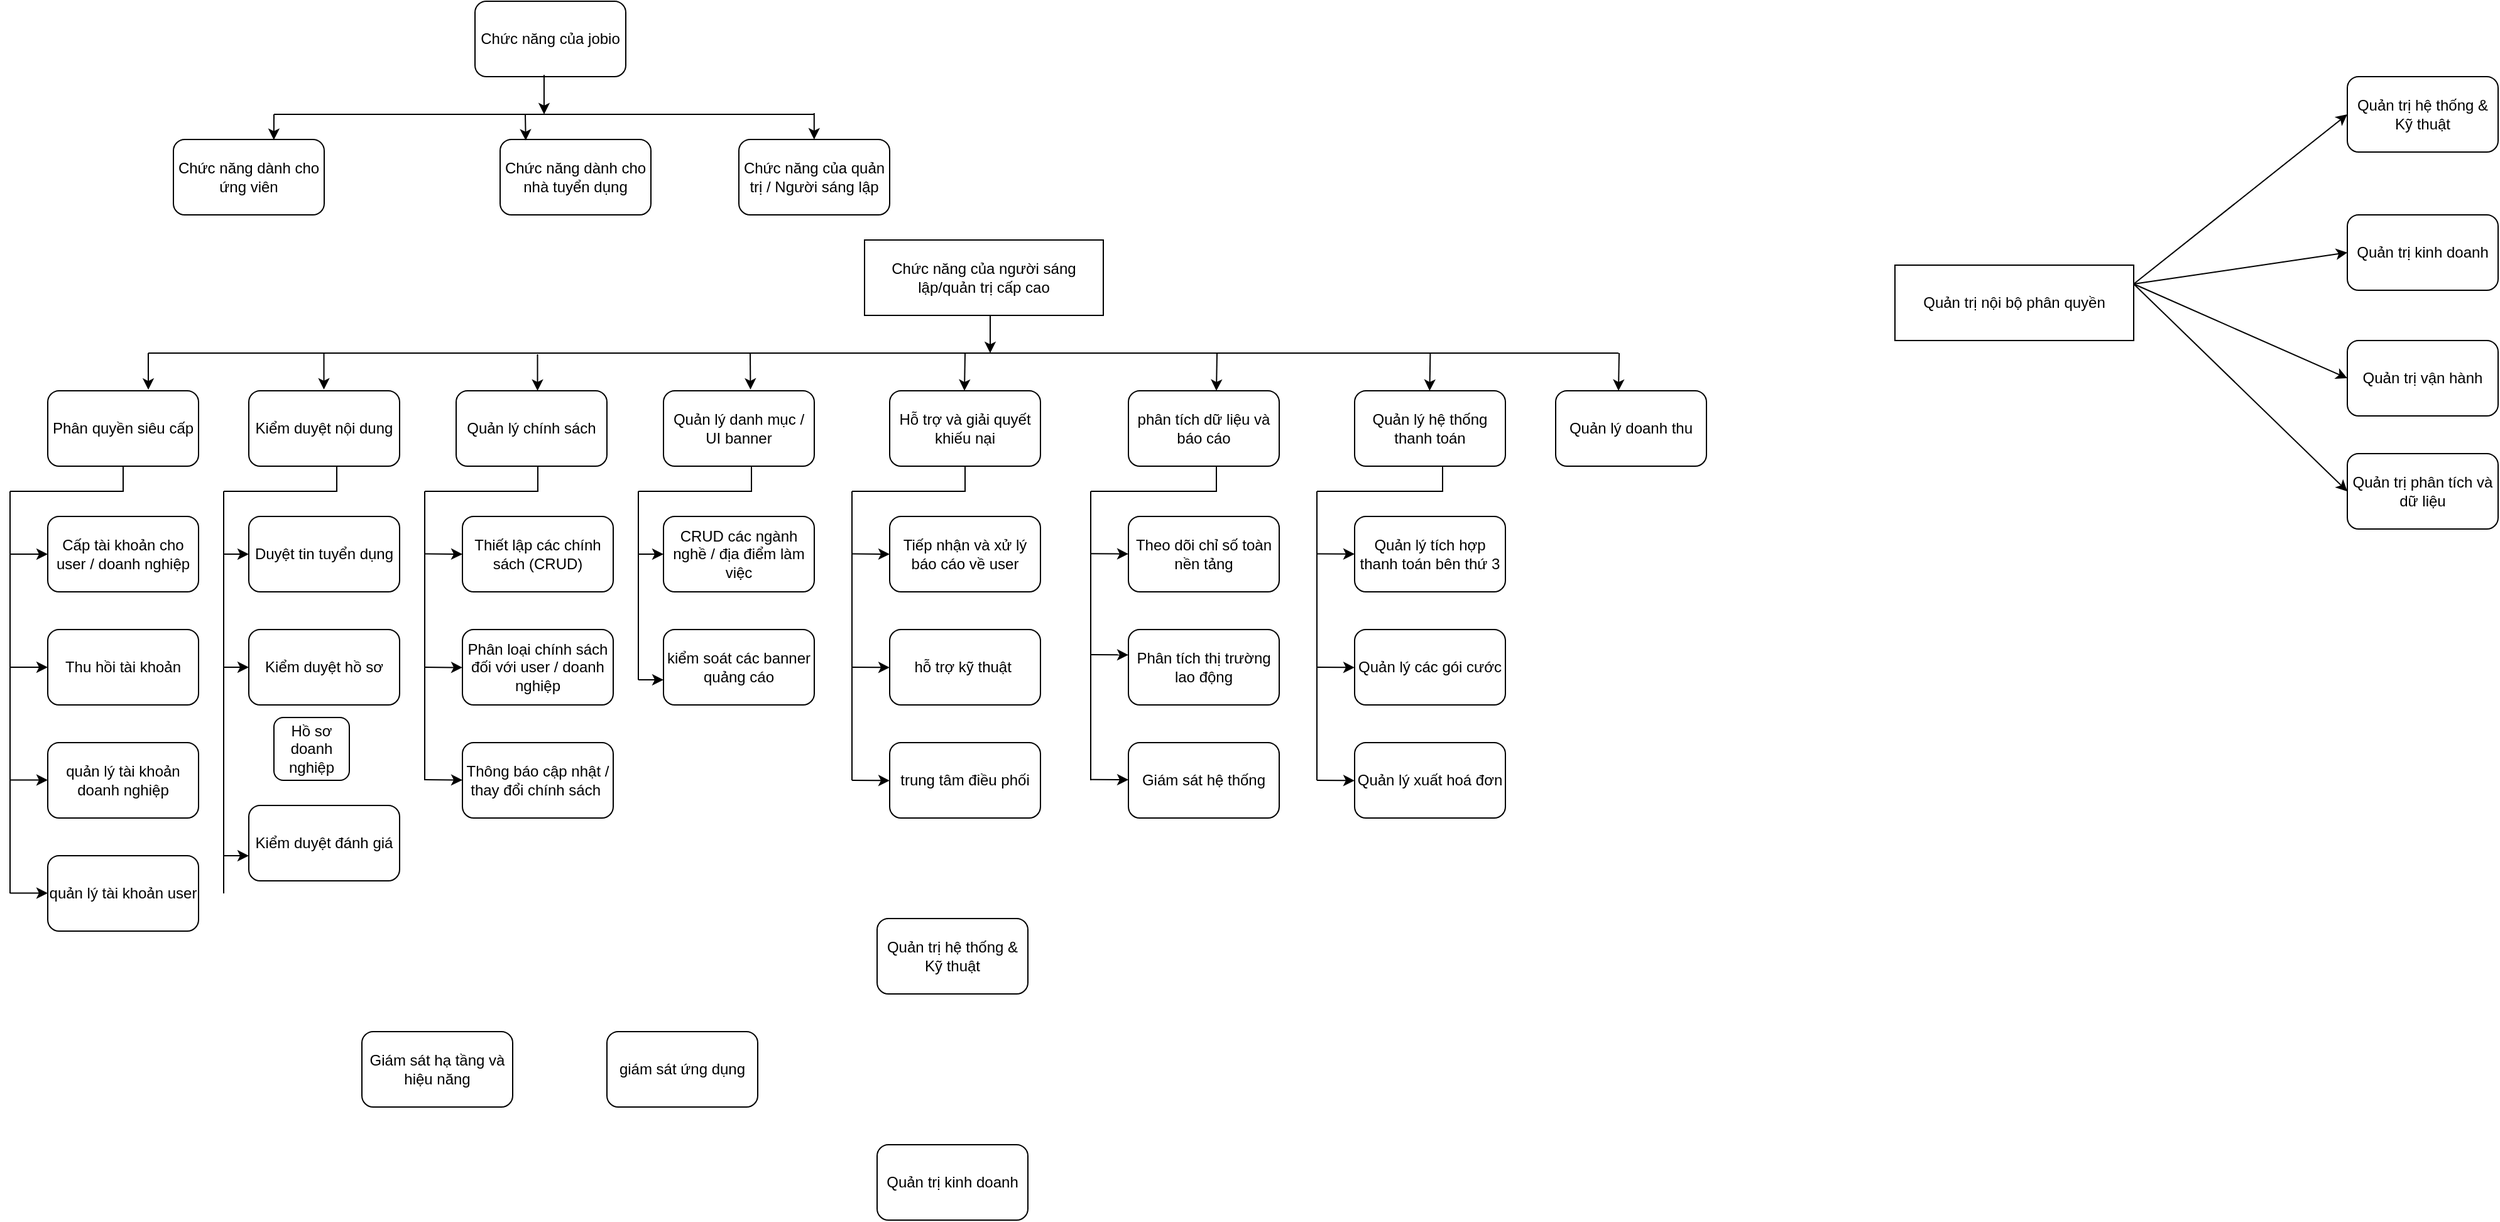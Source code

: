 <mxfile version="28.2.8">
  <diagram name="Page-1" id="G9xiFKug8nNEHU4Qc6Kt">
    <mxGraphModel dx="1080" dy="593" grid="1" gridSize="10" guides="1" tooltips="1" connect="1" arrows="1" fold="1" page="1" pageScale="1" pageWidth="850" pageHeight="1100" math="0" shadow="0">
      <root>
        <mxCell id="0" />
        <mxCell id="1" parent="0" />
        <mxCell id="T92mFK9ZWtlFtV9iLCKA-1" value="Chức năng của jobio" style="rounded=1;whiteSpace=wrap;html=1;" parent="1" vertex="1">
          <mxGeometry x="380" y="20" width="120" height="60" as="geometry" />
        </mxCell>
        <mxCell id="OGNeeQ6CrWGerhJwRkG2-1" value="Chức năng dành cho ứng viên" style="rounded=1;whiteSpace=wrap;html=1;" parent="1" vertex="1">
          <mxGeometry x="140" y="130" width="120" height="60" as="geometry" />
        </mxCell>
        <mxCell id="OGNeeQ6CrWGerhJwRkG2-2" value="Chức năng dành cho nhà tuyển dụng" style="rounded=1;whiteSpace=wrap;html=1;" parent="1" vertex="1">
          <mxGeometry x="400" y="130" width="120" height="60" as="geometry" />
        </mxCell>
        <mxCell id="OGNeeQ6CrWGerhJwRkG2-3" value="" style="endArrow=none;html=1;rounded=0;" parent="1" edge="1">
          <mxGeometry width="50" height="50" relative="1" as="geometry">
            <mxPoint x="220" y="110" as="sourcePoint" />
            <mxPoint x="650" y="110" as="targetPoint" />
          </mxGeometry>
        </mxCell>
        <mxCell id="OGNeeQ6CrWGerhJwRkG2-4" value="" style="endArrow=classic;html=1;rounded=0;entryX=0.17;entryY=0.013;entryDx=0;entryDy=0;entryPerimeter=0;" parent="1" target="OGNeeQ6CrWGerhJwRkG2-2" edge="1">
          <mxGeometry width="50" height="50" relative="1" as="geometry">
            <mxPoint x="420" y="110" as="sourcePoint" />
            <mxPoint x="470" y="60" as="targetPoint" />
          </mxGeometry>
        </mxCell>
        <mxCell id="OGNeeQ6CrWGerhJwRkG2-5" value="" style="endArrow=classic;html=1;rounded=0;exitX=0.458;exitY=0.977;exitDx=0;exitDy=0;exitPerimeter=0;" parent="1" source="T92mFK9ZWtlFtV9iLCKA-1" edge="1">
          <mxGeometry width="50" height="50" relative="1" as="geometry">
            <mxPoint x="330" y="180" as="sourcePoint" />
            <mxPoint x="435" y="110" as="targetPoint" />
          </mxGeometry>
        </mxCell>
        <mxCell id="OGNeeQ6CrWGerhJwRkG2-6" value="" style="endArrow=classic;html=1;rounded=0;entryX=0.666;entryY=0.006;entryDx=0;entryDy=0;entryPerimeter=0;" parent="1" target="OGNeeQ6CrWGerhJwRkG2-1" edge="1">
          <mxGeometry width="50" height="50" relative="1" as="geometry">
            <mxPoint x="220" y="110" as="sourcePoint" />
            <mxPoint x="280" y="170" as="targetPoint" />
          </mxGeometry>
        </mxCell>
        <mxCell id="YYRI2rdI4tY2woOfrceG-1" value="Chức năng của quản trị / Người sáng lập" style="rounded=1;whiteSpace=wrap;html=1;" vertex="1" parent="1">
          <mxGeometry x="590" y="130" width="120" height="60" as="geometry" />
        </mxCell>
        <mxCell id="YYRI2rdI4tY2woOfrceG-2" value="" style="endArrow=classic;html=1;rounded=0;entryX=0.17;entryY=0.013;entryDx=0;entryDy=0;entryPerimeter=0;" edge="1" parent="1">
          <mxGeometry width="50" height="50" relative="1" as="geometry">
            <mxPoint x="649.9" y="109" as="sourcePoint" />
            <mxPoint x="649.9" y="130" as="targetPoint" />
          </mxGeometry>
        </mxCell>
        <mxCell id="YYRI2rdI4tY2woOfrceG-3" value="Chức năng của người sáng lập/quản trị cấp cao" style="rounded=0;whiteSpace=wrap;html=1;" vertex="1" parent="1">
          <mxGeometry x="690" y="210" width="190" height="60" as="geometry" />
        </mxCell>
        <mxCell id="YYRI2rdI4tY2woOfrceG-5" value="Phân quyền siêu cấp" style="rounded=1;whiteSpace=wrap;html=1;" vertex="1" parent="1">
          <mxGeometry x="40" y="330" width="120" height="60" as="geometry" />
        </mxCell>
        <mxCell id="YYRI2rdI4tY2woOfrceG-6" value="Cấp tài khoản cho user / doanh nghiệp" style="rounded=1;whiteSpace=wrap;html=1;" vertex="1" parent="1">
          <mxGeometry x="40" y="430" width="120" height="60" as="geometry" />
        </mxCell>
        <mxCell id="YYRI2rdI4tY2woOfrceG-7" value="Thu hồi tài khoản" style="rounded=1;whiteSpace=wrap;html=1;" vertex="1" parent="1">
          <mxGeometry x="40" y="520" width="120" height="60" as="geometry" />
        </mxCell>
        <mxCell id="YYRI2rdI4tY2woOfrceG-8" value="quản lý tài khoản doanh nghiệp" style="rounded=1;whiteSpace=wrap;html=1;" vertex="1" parent="1">
          <mxGeometry x="40" y="610" width="120" height="60" as="geometry" />
        </mxCell>
        <mxCell id="YYRI2rdI4tY2woOfrceG-9" value="quản lý tài khoản user" style="rounded=1;whiteSpace=wrap;html=1;" vertex="1" parent="1">
          <mxGeometry x="40" y="700" width="120" height="60" as="geometry" />
        </mxCell>
        <mxCell id="YYRI2rdI4tY2woOfrceG-10" value="" style="endArrow=none;html=1;rounded=0;" edge="1" parent="1">
          <mxGeometry width="50" height="50" relative="1" as="geometry">
            <mxPoint x="10" y="730" as="sourcePoint" />
            <mxPoint x="10" y="410" as="targetPoint" />
          </mxGeometry>
        </mxCell>
        <mxCell id="YYRI2rdI4tY2woOfrceG-11" value="" style="endArrow=classic;html=1;rounded=0;entryX=0;entryY=0.5;entryDx=0;entryDy=0;" edge="1" parent="1" target="YYRI2rdI4tY2woOfrceG-6">
          <mxGeometry width="50" height="50" relative="1" as="geometry">
            <mxPoint x="10" y="460" as="sourcePoint" />
            <mxPoint x="60" y="410" as="targetPoint" />
          </mxGeometry>
        </mxCell>
        <mxCell id="YYRI2rdI4tY2woOfrceG-12" value="" style="endArrow=classic;html=1;rounded=0;entryX=0;entryY=0.5;entryDx=0;entryDy=0;" edge="1" parent="1">
          <mxGeometry width="50" height="50" relative="1" as="geometry">
            <mxPoint x="10" y="550" as="sourcePoint" />
            <mxPoint x="40" y="550" as="targetPoint" />
          </mxGeometry>
        </mxCell>
        <mxCell id="YYRI2rdI4tY2woOfrceG-13" value="" style="endArrow=classic;html=1;rounded=0;entryX=0;entryY=0.5;entryDx=0;entryDy=0;" edge="1" parent="1">
          <mxGeometry width="50" height="50" relative="1" as="geometry">
            <mxPoint x="10" y="639.76" as="sourcePoint" />
            <mxPoint x="40" y="639.76" as="targetPoint" />
          </mxGeometry>
        </mxCell>
        <mxCell id="YYRI2rdI4tY2woOfrceG-14" value="" style="endArrow=classic;html=1;rounded=0;entryX=0;entryY=0.5;entryDx=0;entryDy=0;" edge="1" parent="1">
          <mxGeometry width="50" height="50" relative="1" as="geometry">
            <mxPoint x="10" y="729.76" as="sourcePoint" />
            <mxPoint x="40" y="729.76" as="targetPoint" />
          </mxGeometry>
        </mxCell>
        <mxCell id="YYRI2rdI4tY2woOfrceG-15" value="" style="endArrow=none;html=1;rounded=0;entryX=0.5;entryY=1;entryDx=0;entryDy=0;" edge="1" parent="1" target="YYRI2rdI4tY2woOfrceG-5">
          <mxGeometry width="50" height="50" relative="1" as="geometry">
            <mxPoint x="10" y="410" as="sourcePoint" />
            <mxPoint x="60" y="360" as="targetPoint" />
            <Array as="points">
              <mxPoint x="100" y="410" />
            </Array>
          </mxGeometry>
        </mxCell>
        <mxCell id="YYRI2rdI4tY2woOfrceG-16" value="Kiểm duyệt nội dung" style="rounded=1;whiteSpace=wrap;html=1;" vertex="1" parent="1">
          <mxGeometry x="200" y="330" width="120" height="60" as="geometry" />
        </mxCell>
        <mxCell id="YYRI2rdI4tY2woOfrceG-17" value="Duyệt tin tuyển dụng" style="rounded=1;whiteSpace=wrap;html=1;" vertex="1" parent="1">
          <mxGeometry x="200" y="430" width="120" height="60" as="geometry" />
        </mxCell>
        <mxCell id="YYRI2rdI4tY2woOfrceG-18" value="Kiểm duyệt hồ sơ" style="rounded=1;whiteSpace=wrap;html=1;" vertex="1" parent="1">
          <mxGeometry x="200" y="520" width="120" height="60" as="geometry" />
        </mxCell>
        <mxCell id="YYRI2rdI4tY2woOfrceG-19" value="Hồ sơ doanh nghiệp" style="rounded=1;whiteSpace=wrap;html=1;" vertex="1" parent="1">
          <mxGeometry x="220" y="590" width="60" height="50" as="geometry" />
        </mxCell>
        <mxCell id="YYRI2rdI4tY2woOfrceG-22" value="Kiểm duyệt đánh giá" style="rounded=1;whiteSpace=wrap;html=1;" vertex="1" parent="1">
          <mxGeometry x="200" y="660" width="120" height="60" as="geometry" />
        </mxCell>
        <mxCell id="YYRI2rdI4tY2woOfrceG-23" value="" style="endArrow=none;html=1;rounded=0;" edge="1" parent="1">
          <mxGeometry width="50" height="50" relative="1" as="geometry">
            <mxPoint x="180" y="730" as="sourcePoint" />
            <mxPoint x="180" y="410" as="targetPoint" />
          </mxGeometry>
        </mxCell>
        <mxCell id="YYRI2rdI4tY2woOfrceG-24" value="" style="endArrow=none;html=1;rounded=0;entryX=0.5;entryY=1;entryDx=0;entryDy=0;" edge="1" parent="1">
          <mxGeometry width="50" height="50" relative="1" as="geometry">
            <mxPoint x="180" y="410" as="sourcePoint" />
            <mxPoint x="270" y="390" as="targetPoint" />
            <Array as="points">
              <mxPoint x="270" y="410" />
            </Array>
          </mxGeometry>
        </mxCell>
        <mxCell id="YYRI2rdI4tY2woOfrceG-25" value="" style="endArrow=classic;html=1;rounded=0;entryX=0;entryY=0.5;entryDx=0;entryDy=0;" edge="1" parent="1" target="YYRI2rdI4tY2woOfrceG-17">
          <mxGeometry width="50" height="50" relative="1" as="geometry">
            <mxPoint x="180" y="460" as="sourcePoint" />
            <mxPoint x="230" y="410" as="targetPoint" />
          </mxGeometry>
        </mxCell>
        <mxCell id="YYRI2rdI4tY2woOfrceG-26" value="" style="endArrow=classic;html=1;rounded=0;entryX=0;entryY=0.5;entryDx=0;entryDy=0;" edge="1" parent="1">
          <mxGeometry width="50" height="50" relative="1" as="geometry">
            <mxPoint x="180" y="550" as="sourcePoint" />
            <mxPoint x="200" y="550" as="targetPoint" />
          </mxGeometry>
        </mxCell>
        <mxCell id="YYRI2rdI4tY2woOfrceG-27" value="" style="endArrow=classic;html=1;rounded=0;entryX=0;entryY=0.5;entryDx=0;entryDy=0;" edge="1" parent="1">
          <mxGeometry width="50" height="50" relative="1" as="geometry">
            <mxPoint x="180" y="700" as="sourcePoint" />
            <mxPoint x="200" y="700" as="targetPoint" />
          </mxGeometry>
        </mxCell>
        <mxCell id="YYRI2rdI4tY2woOfrceG-28" value="Quản lý chính sách" style="rounded=1;whiteSpace=wrap;html=1;" vertex="1" parent="1">
          <mxGeometry x="365" y="330" width="120" height="60" as="geometry" />
        </mxCell>
        <mxCell id="YYRI2rdI4tY2woOfrceG-29" value="Thiết lập các chính sách (CRUD)" style="rounded=1;whiteSpace=wrap;html=1;" vertex="1" parent="1">
          <mxGeometry x="370" y="430" width="120" height="60" as="geometry" />
        </mxCell>
        <mxCell id="YYRI2rdI4tY2woOfrceG-30" value="Phân loại chính sách đối với user / doanh nghiệp" style="rounded=1;whiteSpace=wrap;html=1;" vertex="1" parent="1">
          <mxGeometry x="370" y="520" width="120" height="60" as="geometry" />
        </mxCell>
        <mxCell id="YYRI2rdI4tY2woOfrceG-31" value="Thông báo cập nhật / thay đổi chính sách&amp;nbsp;" style="rounded=1;whiteSpace=wrap;html=1;" vertex="1" parent="1">
          <mxGeometry x="370" y="610" width="120" height="60" as="geometry" />
        </mxCell>
        <mxCell id="YYRI2rdI4tY2woOfrceG-32" value="" style="endArrow=none;html=1;rounded=0;" edge="1" parent="1">
          <mxGeometry width="50" height="50" relative="1" as="geometry">
            <mxPoint x="340" y="640" as="sourcePoint" />
            <mxPoint x="340" y="410" as="targetPoint" />
          </mxGeometry>
        </mxCell>
        <mxCell id="YYRI2rdI4tY2woOfrceG-33" value="" style="endArrow=classic;html=1;rounded=0;entryX=0;entryY=0.5;entryDx=0;entryDy=0;" edge="1" parent="1" target="YYRI2rdI4tY2woOfrceG-29">
          <mxGeometry width="50" height="50" relative="1" as="geometry">
            <mxPoint x="340" y="459.76" as="sourcePoint" />
            <mxPoint x="360" y="459.76" as="targetPoint" />
          </mxGeometry>
        </mxCell>
        <mxCell id="YYRI2rdI4tY2woOfrceG-34" value="" style="endArrow=classic;html=1;rounded=0;entryX=0;entryY=0.5;entryDx=0;entryDy=0;" edge="1" parent="1">
          <mxGeometry width="50" height="50" relative="1" as="geometry">
            <mxPoint x="340" y="639.52" as="sourcePoint" />
            <mxPoint x="370" y="639.76" as="targetPoint" />
          </mxGeometry>
        </mxCell>
        <mxCell id="YYRI2rdI4tY2woOfrceG-35" value="" style="endArrow=classic;html=1;rounded=0;entryX=0;entryY=0.5;entryDx=0;entryDy=0;" edge="1" parent="1">
          <mxGeometry width="50" height="50" relative="1" as="geometry">
            <mxPoint x="340" y="550" as="sourcePoint" />
            <mxPoint x="370" y="550.24" as="targetPoint" />
          </mxGeometry>
        </mxCell>
        <mxCell id="YYRI2rdI4tY2woOfrceG-36" value="" style="endArrow=none;html=1;rounded=0;entryX=0.5;entryY=1;entryDx=0;entryDy=0;" edge="1" parent="1">
          <mxGeometry width="50" height="50" relative="1" as="geometry">
            <mxPoint x="340" y="410" as="sourcePoint" />
            <mxPoint x="430" y="390" as="targetPoint" />
            <Array as="points">
              <mxPoint x="430" y="410" />
            </Array>
          </mxGeometry>
        </mxCell>
        <mxCell id="YYRI2rdI4tY2woOfrceG-37" value="" style="endArrow=none;html=1;rounded=0;" edge="1" parent="1">
          <mxGeometry width="50" height="50" relative="1" as="geometry">
            <mxPoint x="120" y="300" as="sourcePoint" />
            <mxPoint x="1290" y="300" as="targetPoint" />
          </mxGeometry>
        </mxCell>
        <mxCell id="YYRI2rdI4tY2woOfrceG-38" value="" style="endArrow=classic;html=1;rounded=0;entryX=0.667;entryY=-0.014;entryDx=0;entryDy=0;entryPerimeter=0;" edge="1" parent="1" target="YYRI2rdI4tY2woOfrceG-5">
          <mxGeometry width="50" height="50" relative="1" as="geometry">
            <mxPoint x="120" y="300" as="sourcePoint" />
            <mxPoint x="170" y="250" as="targetPoint" />
          </mxGeometry>
        </mxCell>
        <mxCell id="YYRI2rdI4tY2woOfrceG-39" value="" style="endArrow=classic;html=1;rounded=0;entryX=0.667;entryY=-0.014;entryDx=0;entryDy=0;entryPerimeter=0;" edge="1" parent="1">
          <mxGeometry width="50" height="50" relative="1" as="geometry">
            <mxPoint x="259.76" y="300" as="sourcePoint" />
            <mxPoint x="259.76" y="329" as="targetPoint" />
          </mxGeometry>
        </mxCell>
        <mxCell id="YYRI2rdI4tY2woOfrceG-40" value="" style="endArrow=classic;html=1;rounded=0;entryX=0.667;entryY=-0.014;entryDx=0;entryDy=0;entryPerimeter=0;" edge="1" parent="1">
          <mxGeometry width="50" height="50" relative="1" as="geometry">
            <mxPoint x="429.76" y="301" as="sourcePoint" />
            <mxPoint x="429.76" y="330" as="targetPoint" />
          </mxGeometry>
        </mxCell>
        <mxCell id="YYRI2rdI4tY2woOfrceG-41" value="Quản lý danh mục / UI banner" style="rounded=1;whiteSpace=wrap;html=1;" vertex="1" parent="1">
          <mxGeometry x="530" y="330" width="120" height="60" as="geometry" />
        </mxCell>
        <mxCell id="YYRI2rdI4tY2woOfrceG-42" value="CRUD các ngành nghề / địa điểm làm việc" style="rounded=1;whiteSpace=wrap;html=1;" vertex="1" parent="1">
          <mxGeometry x="530" y="430" width="120" height="60" as="geometry" />
        </mxCell>
        <mxCell id="YYRI2rdI4tY2woOfrceG-43" value="kiểm soát các banner quảng cáo" style="rounded=1;whiteSpace=wrap;html=1;" vertex="1" parent="1">
          <mxGeometry x="530" y="520" width="120" height="60" as="geometry" />
        </mxCell>
        <mxCell id="YYRI2rdI4tY2woOfrceG-44" value="Hỗ trợ và giải quyết khiếu nại" style="rounded=1;whiteSpace=wrap;html=1;" vertex="1" parent="1">
          <mxGeometry x="710" y="330" width="120" height="60" as="geometry" />
        </mxCell>
        <mxCell id="YYRI2rdI4tY2woOfrceG-45" value="Tiếp nhận và xử lý báo cáo về user" style="rounded=1;whiteSpace=wrap;html=1;" vertex="1" parent="1">
          <mxGeometry x="710" y="430" width="120" height="60" as="geometry" />
        </mxCell>
        <mxCell id="YYRI2rdI4tY2woOfrceG-46" value="hỗ trợ kỹ thuật&amp;nbsp;" style="rounded=1;whiteSpace=wrap;html=1;" vertex="1" parent="1">
          <mxGeometry x="710" y="520" width="120" height="60" as="geometry" />
        </mxCell>
        <mxCell id="YYRI2rdI4tY2woOfrceG-47" value="trung tâm điều phối" style="rounded=1;whiteSpace=wrap;html=1;" vertex="1" parent="1">
          <mxGeometry x="710" y="610" width="120" height="60" as="geometry" />
        </mxCell>
        <mxCell id="YYRI2rdI4tY2woOfrceG-48" value="phân tích dữ liệu và báo cáo" style="rounded=1;whiteSpace=wrap;html=1;" vertex="1" parent="1">
          <mxGeometry x="900" y="330" width="120" height="60" as="geometry" />
        </mxCell>
        <mxCell id="YYRI2rdI4tY2woOfrceG-49" value="Theo dõi chỉ số toàn nền tảng" style="rounded=1;whiteSpace=wrap;html=1;" vertex="1" parent="1">
          <mxGeometry x="900" y="430" width="120" height="60" as="geometry" />
        </mxCell>
        <mxCell id="YYRI2rdI4tY2woOfrceG-50" value="Phân tích thị trường lao động" style="rounded=1;whiteSpace=wrap;html=1;" vertex="1" parent="1">
          <mxGeometry x="900" y="520" width="120" height="60" as="geometry" />
        </mxCell>
        <mxCell id="YYRI2rdI4tY2woOfrceG-51" value="Giám sát hệ thống" style="rounded=1;whiteSpace=wrap;html=1;" vertex="1" parent="1">
          <mxGeometry x="900" y="610" width="120" height="60" as="geometry" />
        </mxCell>
        <mxCell id="YYRI2rdI4tY2woOfrceG-52" value="" style="endArrow=classic;html=1;rounded=0;entryX=0.577;entryY=-0.016;entryDx=0;entryDy=0;entryPerimeter=0;" edge="1" parent="1" target="YYRI2rdI4tY2woOfrceG-41">
          <mxGeometry width="50" height="50" relative="1" as="geometry">
            <mxPoint x="599" y="300" as="sourcePoint" />
            <mxPoint x="650" y="250" as="targetPoint" />
          </mxGeometry>
        </mxCell>
        <mxCell id="YYRI2rdI4tY2woOfrceG-53" value="" style="endArrow=classic;html=1;rounded=0;entryX=0.577;entryY=-0.016;entryDx=0;entryDy=0;entryPerimeter=0;" edge="1" parent="1">
          <mxGeometry width="50" height="50" relative="1" as="geometry">
            <mxPoint x="770" y="300" as="sourcePoint" />
            <mxPoint x="769.5" y="330" as="targetPoint" />
          </mxGeometry>
        </mxCell>
        <mxCell id="YYRI2rdI4tY2woOfrceG-54" value="" style="endArrow=classic;html=1;rounded=0;entryX=0.577;entryY=-0.016;entryDx=0;entryDy=0;entryPerimeter=0;" edge="1" parent="1">
          <mxGeometry width="50" height="50" relative="1" as="geometry">
            <mxPoint x="970.5" y="300" as="sourcePoint" />
            <mxPoint x="970" y="330" as="targetPoint" />
          </mxGeometry>
        </mxCell>
        <mxCell id="YYRI2rdI4tY2woOfrceG-55" value="" style="endArrow=none;html=1;rounded=0;" edge="1" parent="1">
          <mxGeometry width="50" height="50" relative="1" as="geometry">
            <mxPoint x="510" y="560" as="sourcePoint" />
            <mxPoint x="510" y="410" as="targetPoint" />
          </mxGeometry>
        </mxCell>
        <mxCell id="YYRI2rdI4tY2woOfrceG-56" value="" style="endArrow=none;html=1;rounded=0;entryX=0.5;entryY=1;entryDx=0;entryDy=0;" edge="1" parent="1">
          <mxGeometry width="50" height="50" relative="1" as="geometry">
            <mxPoint x="510" y="410" as="sourcePoint" />
            <mxPoint x="600" y="390" as="targetPoint" />
            <Array as="points">
              <mxPoint x="600" y="410" />
            </Array>
          </mxGeometry>
        </mxCell>
        <mxCell id="YYRI2rdI4tY2woOfrceG-57" value="" style="endArrow=classic;html=1;rounded=0;" edge="1" parent="1">
          <mxGeometry width="50" height="50" relative="1" as="geometry">
            <mxPoint x="510" y="460" as="sourcePoint" />
            <mxPoint x="530" y="460" as="targetPoint" />
          </mxGeometry>
        </mxCell>
        <mxCell id="YYRI2rdI4tY2woOfrceG-58" value="" style="endArrow=classic;html=1;rounded=0;" edge="1" parent="1">
          <mxGeometry width="50" height="50" relative="1" as="geometry">
            <mxPoint x="510" y="560" as="sourcePoint" />
            <mxPoint x="530" y="560" as="targetPoint" />
          </mxGeometry>
        </mxCell>
        <mxCell id="YYRI2rdI4tY2woOfrceG-60" value="" style="endArrow=none;html=1;rounded=0;" edge="1" parent="1">
          <mxGeometry width="50" height="50" relative="1" as="geometry">
            <mxPoint x="680" y="640" as="sourcePoint" />
            <mxPoint x="680" y="410" as="targetPoint" />
          </mxGeometry>
        </mxCell>
        <mxCell id="YYRI2rdI4tY2woOfrceG-61" value="" style="endArrow=none;html=1;rounded=0;entryX=0.5;entryY=1;entryDx=0;entryDy=0;" edge="1" parent="1">
          <mxGeometry width="50" height="50" relative="1" as="geometry">
            <mxPoint x="680" y="410" as="sourcePoint" />
            <mxPoint x="770" y="390" as="targetPoint" />
            <Array as="points">
              <mxPoint x="770" y="410" />
            </Array>
          </mxGeometry>
        </mxCell>
        <mxCell id="YYRI2rdI4tY2woOfrceG-62" value="" style="endArrow=classic;html=1;rounded=0;entryX=0;entryY=0.5;entryDx=0;entryDy=0;" edge="1" parent="1" target="YYRI2rdI4tY2woOfrceG-45">
          <mxGeometry width="50" height="50" relative="1" as="geometry">
            <mxPoint x="680" y="459.81" as="sourcePoint" />
            <mxPoint x="700" y="459.81" as="targetPoint" />
          </mxGeometry>
        </mxCell>
        <mxCell id="YYRI2rdI4tY2woOfrceG-63" value="" style="endArrow=classic;html=1;rounded=0;entryX=0;entryY=0.5;entryDx=0;entryDy=0;" edge="1" parent="1">
          <mxGeometry width="50" height="50" relative="1" as="geometry">
            <mxPoint x="680" y="550" as="sourcePoint" />
            <mxPoint x="710" y="550.19" as="targetPoint" />
          </mxGeometry>
        </mxCell>
        <mxCell id="YYRI2rdI4tY2woOfrceG-64" value="" style="endArrow=classic;html=1;rounded=0;entryX=0;entryY=0.5;entryDx=0;entryDy=0;" edge="1" parent="1">
          <mxGeometry width="50" height="50" relative="1" as="geometry">
            <mxPoint x="680" y="640" as="sourcePoint" />
            <mxPoint x="710" y="640.19" as="targetPoint" />
          </mxGeometry>
        </mxCell>
        <mxCell id="YYRI2rdI4tY2woOfrceG-65" value="" style="endArrow=none;html=1;rounded=0;" edge="1" parent="1">
          <mxGeometry width="50" height="50" relative="1" as="geometry">
            <mxPoint x="870" y="640" as="sourcePoint" />
            <mxPoint x="870" y="410" as="targetPoint" />
          </mxGeometry>
        </mxCell>
        <mxCell id="YYRI2rdI4tY2woOfrceG-66" value="" style="endArrow=none;html=1;rounded=0;entryX=0.5;entryY=1;entryDx=0;entryDy=0;" edge="1" parent="1">
          <mxGeometry width="50" height="50" relative="1" as="geometry">
            <mxPoint x="870" y="410" as="sourcePoint" />
            <mxPoint x="970" y="390" as="targetPoint" />
            <Array as="points">
              <mxPoint x="970" y="410" />
            </Array>
          </mxGeometry>
        </mxCell>
        <mxCell id="YYRI2rdI4tY2woOfrceG-67" value="" style="endArrow=classic;html=1;rounded=0;entryX=0;entryY=0.5;entryDx=0;entryDy=0;" edge="1" parent="1">
          <mxGeometry width="50" height="50" relative="1" as="geometry">
            <mxPoint x="870" y="459.67" as="sourcePoint" />
            <mxPoint x="900" y="459.86" as="targetPoint" />
          </mxGeometry>
        </mxCell>
        <mxCell id="YYRI2rdI4tY2woOfrceG-68" value="" style="endArrow=classic;html=1;rounded=0;entryX=0;entryY=0.5;entryDx=0;entryDy=0;" edge="1" parent="1">
          <mxGeometry width="50" height="50" relative="1" as="geometry">
            <mxPoint x="870" y="540" as="sourcePoint" />
            <mxPoint x="900" y="540.19" as="targetPoint" />
          </mxGeometry>
        </mxCell>
        <mxCell id="YYRI2rdI4tY2woOfrceG-69" value="" style="endArrow=classic;html=1;rounded=0;entryX=0;entryY=0.5;entryDx=0;entryDy=0;" edge="1" parent="1">
          <mxGeometry width="50" height="50" relative="1" as="geometry">
            <mxPoint x="870" y="639.33" as="sourcePoint" />
            <mxPoint x="900" y="639.52" as="targetPoint" />
          </mxGeometry>
        </mxCell>
        <mxCell id="YYRI2rdI4tY2woOfrceG-70" value="Quản lý hệ thống thanh toán" style="rounded=1;whiteSpace=wrap;html=1;" vertex="1" parent="1">
          <mxGeometry x="1080" y="330" width="120" height="60" as="geometry" />
        </mxCell>
        <mxCell id="YYRI2rdI4tY2woOfrceG-71" value="Quản lý tích hợp thanh toán bên thứ 3" style="rounded=1;whiteSpace=wrap;html=1;" vertex="1" parent="1">
          <mxGeometry x="1080" y="430" width="120" height="60" as="geometry" />
        </mxCell>
        <mxCell id="YYRI2rdI4tY2woOfrceG-72" value="Quản lý các gói cước" style="rounded=1;whiteSpace=wrap;html=1;" vertex="1" parent="1">
          <mxGeometry x="1080" y="520" width="120" height="60" as="geometry" />
        </mxCell>
        <mxCell id="YYRI2rdI4tY2woOfrceG-73" value="Quản lý xuất hoá đơn" style="rounded=1;whiteSpace=wrap;html=1;" vertex="1" parent="1">
          <mxGeometry x="1080" y="610" width="120" height="60" as="geometry" />
        </mxCell>
        <mxCell id="YYRI2rdI4tY2woOfrceG-74" value="" style="endArrow=none;html=1;rounded=0;" edge="1" parent="1">
          <mxGeometry width="50" height="50" relative="1" as="geometry">
            <mxPoint x="1050" y="640" as="sourcePoint" />
            <mxPoint x="1050" y="410" as="targetPoint" />
          </mxGeometry>
        </mxCell>
        <mxCell id="YYRI2rdI4tY2woOfrceG-75" value="" style="endArrow=classic;html=1;rounded=0;entryX=0;entryY=0.5;entryDx=0;entryDy=0;" edge="1" parent="1">
          <mxGeometry width="50" height="50" relative="1" as="geometry">
            <mxPoint x="1050" y="459.71" as="sourcePoint" />
            <mxPoint x="1080" y="459.9" as="targetPoint" />
          </mxGeometry>
        </mxCell>
        <mxCell id="YYRI2rdI4tY2woOfrceG-76" value="" style="endArrow=classic;html=1;rounded=0;entryX=0;entryY=0.5;entryDx=0;entryDy=0;" edge="1" parent="1">
          <mxGeometry width="50" height="50" relative="1" as="geometry">
            <mxPoint x="1050" y="550" as="sourcePoint" />
            <mxPoint x="1080" y="550.19" as="targetPoint" />
          </mxGeometry>
        </mxCell>
        <mxCell id="YYRI2rdI4tY2woOfrceG-77" value="" style="endArrow=classic;html=1;rounded=0;entryX=0;entryY=0.5;entryDx=0;entryDy=0;" edge="1" parent="1">
          <mxGeometry width="50" height="50" relative="1" as="geometry">
            <mxPoint x="1050" y="640" as="sourcePoint" />
            <mxPoint x="1080" y="640.19" as="targetPoint" />
          </mxGeometry>
        </mxCell>
        <mxCell id="YYRI2rdI4tY2woOfrceG-78" value="" style="endArrow=none;html=1;rounded=0;entryX=0.5;entryY=1;entryDx=0;entryDy=0;" edge="1" parent="1">
          <mxGeometry width="50" height="50" relative="1" as="geometry">
            <mxPoint x="1050" y="410" as="sourcePoint" />
            <mxPoint x="1150" y="390" as="targetPoint" />
            <Array as="points">
              <mxPoint x="1150" y="410" />
            </Array>
          </mxGeometry>
        </mxCell>
        <mxCell id="YYRI2rdI4tY2woOfrceG-79" value="" style="endArrow=classic;html=1;rounded=0;entryX=0.577;entryY=-0.016;entryDx=0;entryDy=0;entryPerimeter=0;" edge="1" parent="1">
          <mxGeometry width="50" height="50" relative="1" as="geometry">
            <mxPoint x="1140.21" y="300" as="sourcePoint" />
            <mxPoint x="1139.71" y="330" as="targetPoint" />
          </mxGeometry>
        </mxCell>
        <mxCell id="YYRI2rdI4tY2woOfrceG-80" value="Quản lý doanh thu" style="rounded=1;whiteSpace=wrap;html=1;" vertex="1" parent="1">
          <mxGeometry x="1240" y="330" width="120" height="60" as="geometry" />
        </mxCell>
        <mxCell id="YYRI2rdI4tY2woOfrceG-81" value="" style="endArrow=classic;html=1;rounded=0;" edge="1" parent="1">
          <mxGeometry width="50" height="50" relative="1" as="geometry">
            <mxPoint x="790" y="270" as="sourcePoint" />
            <mxPoint x="790" y="300" as="targetPoint" />
          </mxGeometry>
        </mxCell>
        <mxCell id="YYRI2rdI4tY2woOfrceG-82" value="" style="endArrow=classic;html=1;rounded=0;entryX=0.577;entryY=-0.016;entryDx=0;entryDy=0;entryPerimeter=0;" edge="1" parent="1">
          <mxGeometry width="50" height="50" relative="1" as="geometry">
            <mxPoint x="1290.5" y="300" as="sourcePoint" />
            <mxPoint x="1290" y="330" as="targetPoint" />
          </mxGeometry>
        </mxCell>
        <mxCell id="YYRI2rdI4tY2woOfrceG-83" value="Quản trị nội bộ phân quyền" style="rounded=0;whiteSpace=wrap;html=1;" vertex="1" parent="1">
          <mxGeometry x="1510" y="230" width="190" height="60" as="geometry" />
        </mxCell>
        <mxCell id="YYRI2rdI4tY2woOfrceG-84" value="Quản trị hệ thống &amp;amp; Kỹ thuật" style="rounded=1;whiteSpace=wrap;html=1;" vertex="1" parent="1">
          <mxGeometry x="1870" y="80" width="120" height="60" as="geometry" />
        </mxCell>
        <mxCell id="YYRI2rdI4tY2woOfrceG-85" value="Quản trị kinh doanh" style="rounded=1;whiteSpace=wrap;html=1;" vertex="1" parent="1">
          <mxGeometry x="1870" y="190" width="120" height="60" as="geometry" />
        </mxCell>
        <mxCell id="YYRI2rdI4tY2woOfrceG-86" value="Quản trị vận hành" style="rounded=1;whiteSpace=wrap;html=1;" vertex="1" parent="1">
          <mxGeometry x="1870" y="290" width="120" height="60" as="geometry" />
        </mxCell>
        <mxCell id="YYRI2rdI4tY2woOfrceG-87" value="Quản trị phân tích và dữ liệu" style="rounded=1;whiteSpace=wrap;html=1;" vertex="1" parent="1">
          <mxGeometry x="1870" y="380" width="120" height="60" as="geometry" />
        </mxCell>
        <mxCell id="YYRI2rdI4tY2woOfrceG-88" value="" style="endArrow=classic;html=1;rounded=0;exitX=1;exitY=0.25;exitDx=0;exitDy=0;" edge="1" parent="1" source="YYRI2rdI4tY2woOfrceG-83">
          <mxGeometry width="50" height="50" relative="1" as="geometry">
            <mxPoint x="1820" y="160" as="sourcePoint" />
            <mxPoint x="1870" y="110" as="targetPoint" />
          </mxGeometry>
        </mxCell>
        <mxCell id="YYRI2rdI4tY2woOfrceG-89" value="" style="endArrow=classic;html=1;rounded=0;exitX=1;exitY=0.25;exitDx=0;exitDy=0;" edge="1" parent="1" source="YYRI2rdI4tY2woOfrceG-83">
          <mxGeometry width="50" height="50" relative="1" as="geometry">
            <mxPoint x="1700" y="240" as="sourcePoint" />
            <mxPoint x="1870" y="220" as="targetPoint" />
          </mxGeometry>
        </mxCell>
        <mxCell id="YYRI2rdI4tY2woOfrceG-90" value="" style="endArrow=classic;html=1;rounded=0;exitX=1;exitY=0.25;exitDx=0;exitDy=0;" edge="1" parent="1" source="YYRI2rdI4tY2woOfrceG-83">
          <mxGeometry width="50" height="50" relative="1" as="geometry">
            <mxPoint x="1820" y="370" as="sourcePoint" />
            <mxPoint x="1870" y="320" as="targetPoint" />
          </mxGeometry>
        </mxCell>
        <mxCell id="YYRI2rdI4tY2woOfrceG-91" value="" style="endArrow=classic;html=1;rounded=0;exitX=1;exitY=0.25;exitDx=0;exitDy=0;" edge="1" parent="1" source="YYRI2rdI4tY2woOfrceG-83">
          <mxGeometry width="50" height="50" relative="1" as="geometry">
            <mxPoint x="1700" y="250" as="sourcePoint" />
            <mxPoint x="1870" y="410" as="targetPoint" />
          </mxGeometry>
        </mxCell>
        <mxCell id="YYRI2rdI4tY2woOfrceG-92" value="Quản trị hệ thống &amp;amp; Kỹ thuật" style="rounded=1;whiteSpace=wrap;html=1;" vertex="1" parent="1">
          <mxGeometry x="700" y="750" width="120" height="60" as="geometry" />
        </mxCell>
        <mxCell id="YYRI2rdI4tY2woOfrceG-93" value="Giám sát hạ tầng và hiệu năng" style="rounded=1;whiteSpace=wrap;html=1;" vertex="1" parent="1">
          <mxGeometry x="290" y="840" width="120" height="60" as="geometry" />
        </mxCell>
        <mxCell id="YYRI2rdI4tY2woOfrceG-94" value="giám sát ứng dụng" style="rounded=1;whiteSpace=wrap;html=1;" vertex="1" parent="1">
          <mxGeometry x="485" y="840" width="120" height="60" as="geometry" />
        </mxCell>
        <mxCell id="YYRI2rdI4tY2woOfrceG-95" value="Quản trị kinh doanh" style="rounded=1;whiteSpace=wrap;html=1;" vertex="1" parent="1">
          <mxGeometry x="700" y="930" width="120" height="60" as="geometry" />
        </mxCell>
      </root>
    </mxGraphModel>
  </diagram>
</mxfile>
